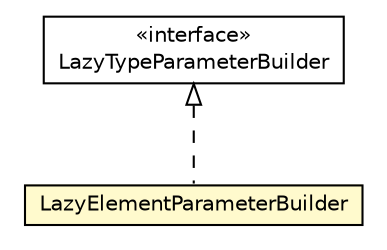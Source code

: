 #!/usr/local/bin/dot
#
# Class diagram 
# Generated by UMLGraph version 5.1 (http://www.umlgraph.org/)
#

digraph G {
	edge [fontname="Helvetica",fontsize=10,labelfontname="Helvetica",labelfontsize=10];
	node [fontname="Helvetica",fontsize=10,shape=plaintext];
	nodesep=0.25;
	ranksep=0.5;
	// org.androidtransfuse.analysis.adapter.LazyElementParameterBuilder
	c41177 [label=<<table title="org.androidtransfuse.analysis.adapter.LazyElementParameterBuilder" border="0" cellborder="1" cellspacing="0" cellpadding="2" port="p" bgcolor="lemonChiffon" href="./LazyElementParameterBuilder.html">
		<tr><td><table border="0" cellspacing="0" cellpadding="1">
<tr><td align="center" balign="center"> LazyElementParameterBuilder </td></tr>
		</table></td></tr>
		</table>>, fontname="Helvetica", fontcolor="black", fontsize=10.0];
	// org.androidtransfuse.analysis.adapter.LazyTypeParameterBuilder
	c41198 [label=<<table title="org.androidtransfuse.analysis.adapter.LazyTypeParameterBuilder" border="0" cellborder="1" cellspacing="0" cellpadding="2" port="p" href="./LazyTypeParameterBuilder.html">
		<tr><td><table border="0" cellspacing="0" cellpadding="1">
<tr><td align="center" balign="center"> &#171;interface&#187; </td></tr>
<tr><td align="center" balign="center"> LazyTypeParameterBuilder </td></tr>
		</table></td></tr>
		</table>>, fontname="Helvetica", fontcolor="black", fontsize=10.0];
	//org.androidtransfuse.analysis.adapter.LazyElementParameterBuilder implements org.androidtransfuse.analysis.adapter.LazyTypeParameterBuilder
	c41198:p -> c41177:p [dir=back,arrowtail=empty,style=dashed];
}

